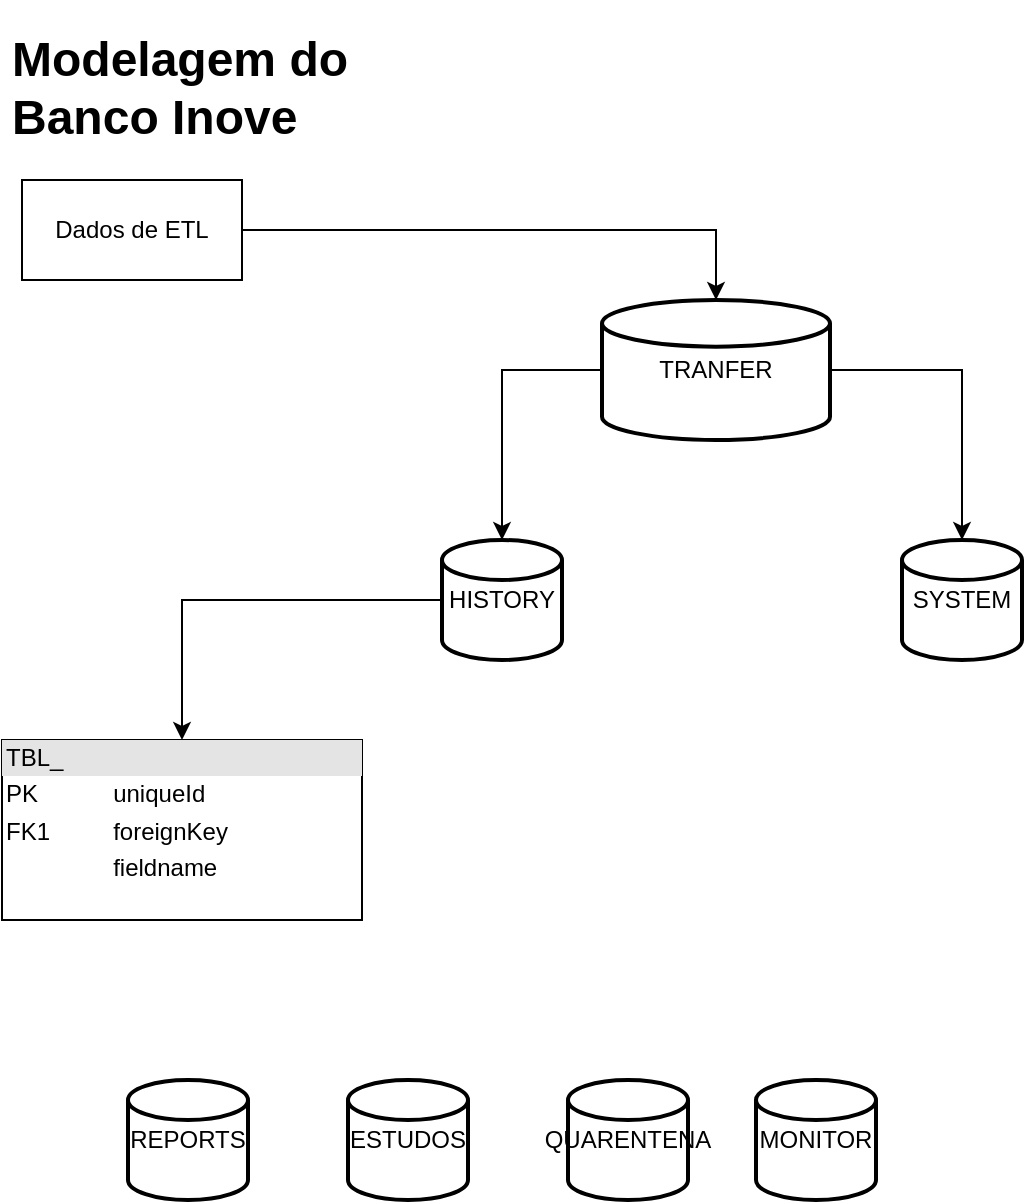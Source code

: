 <mxfile version="21.7.2" type="github">
  <diagram name="Página-1" id="AvWqX7OEKRj5Gv43wvcP">
    <mxGraphModel dx="1434" dy="744" grid="1" gridSize="10" guides="1" tooltips="1" connect="1" arrows="1" fold="1" page="1" pageScale="1" pageWidth="2339" pageHeight="3300" math="0" shadow="0">
      <root>
        <mxCell id="0" />
        <mxCell id="1" parent="0" />
        <mxCell id="WxyH5MpQOxbj5nELfC8p-1" value="&lt;h1&gt;Modelagem do Banco Inove&lt;/h1&gt;" style="text;html=1;strokeColor=none;fillColor=none;spacing=5;spacingTop=-20;whiteSpace=wrap;overflow=hidden;rounded=0;" vertex="1" parent="1">
          <mxGeometry y="10" width="190" height="80" as="geometry" />
        </mxCell>
        <mxCell id="WxyH5MpQOxbj5nELfC8p-2" value="&lt;div style=&quot;box-sizing:border-box;width:100%;background:#e4e4e4;padding:2px;&quot;&gt;TBL_&lt;/div&gt;&lt;table style=&quot;width:100%;font-size:1em;&quot; cellpadding=&quot;2&quot; cellspacing=&quot;0&quot;&gt;&lt;tbody&gt;&lt;tr&gt;&lt;td&gt;PK&lt;/td&gt;&lt;td&gt;uniqueId&lt;/td&gt;&lt;/tr&gt;&lt;tr&gt;&lt;td&gt;FK1&lt;/td&gt;&lt;td&gt;foreignKey&lt;/td&gt;&lt;/tr&gt;&lt;tr&gt;&lt;td&gt;&lt;/td&gt;&lt;td&gt;fieldname&lt;/td&gt;&lt;/tr&gt;&lt;/tbody&gt;&lt;/table&gt;" style="verticalAlign=top;align=left;overflow=fill;html=1;whiteSpace=wrap;" vertex="1" parent="1">
          <mxGeometry y="370" width="180" height="90" as="geometry" />
        </mxCell>
        <mxCell id="WxyH5MpQOxbj5nELfC8p-5" style="edgeStyle=orthogonalEdgeStyle;rounded=0;orthogonalLoop=1;jettySize=auto;html=1;entryX=0.5;entryY=0;entryDx=0;entryDy=0;entryPerimeter=0;" edge="1" parent="1" source="WxyH5MpQOxbj5nELfC8p-3" target="WxyH5MpQOxbj5nELfC8p-4">
          <mxGeometry relative="1" as="geometry" />
        </mxCell>
        <mxCell id="WxyH5MpQOxbj5nELfC8p-3" value="Dados de ETL" style="html=1;whiteSpace=wrap;" vertex="1" parent="1">
          <mxGeometry x="10" y="90" width="110" height="50" as="geometry" />
        </mxCell>
        <mxCell id="WxyH5MpQOxbj5nELfC8p-8" style="edgeStyle=orthogonalEdgeStyle;rounded=0;orthogonalLoop=1;jettySize=auto;html=1;entryX=0.5;entryY=0;entryDx=0;entryDy=0;entryPerimeter=0;" edge="1" parent="1" source="WxyH5MpQOxbj5nELfC8p-4" target="WxyH5MpQOxbj5nELfC8p-6">
          <mxGeometry relative="1" as="geometry" />
        </mxCell>
        <mxCell id="WxyH5MpQOxbj5nELfC8p-9" style="edgeStyle=orthogonalEdgeStyle;rounded=0;orthogonalLoop=1;jettySize=auto;html=1;" edge="1" parent="1" source="WxyH5MpQOxbj5nELfC8p-4" target="WxyH5MpQOxbj5nELfC8p-7">
          <mxGeometry relative="1" as="geometry" />
        </mxCell>
        <mxCell id="WxyH5MpQOxbj5nELfC8p-4" value="TRANFER" style="strokeWidth=2;html=1;shape=mxgraph.flowchart.database;whiteSpace=wrap;" vertex="1" parent="1">
          <mxGeometry x="300" y="150" width="114" height="70" as="geometry" />
        </mxCell>
        <mxCell id="WxyH5MpQOxbj5nELfC8p-15" style="edgeStyle=orthogonalEdgeStyle;rounded=0;orthogonalLoop=1;jettySize=auto;html=1;entryX=0.5;entryY=0;entryDx=0;entryDy=0;" edge="1" parent="1" source="WxyH5MpQOxbj5nELfC8p-6" target="WxyH5MpQOxbj5nELfC8p-2">
          <mxGeometry relative="1" as="geometry" />
        </mxCell>
        <mxCell id="WxyH5MpQOxbj5nELfC8p-6" value="HISTORY" style="strokeWidth=2;html=1;shape=mxgraph.flowchart.database;whiteSpace=wrap;" vertex="1" parent="1">
          <mxGeometry x="220" y="270" width="60" height="60" as="geometry" />
        </mxCell>
        <mxCell id="WxyH5MpQOxbj5nELfC8p-7" value="SYSTEM" style="strokeWidth=2;html=1;shape=mxgraph.flowchart.database;whiteSpace=wrap;" vertex="1" parent="1">
          <mxGeometry x="450" y="270" width="60" height="60" as="geometry" />
        </mxCell>
        <mxCell id="WxyH5MpQOxbj5nELfC8p-10" value="REPORTS" style="strokeWidth=2;html=1;shape=mxgraph.flowchart.database;whiteSpace=wrap;" vertex="1" parent="1">
          <mxGeometry x="63" y="540" width="60" height="60" as="geometry" />
        </mxCell>
        <mxCell id="WxyH5MpQOxbj5nELfC8p-11" value="ESTUDOS" style="strokeWidth=2;html=1;shape=mxgraph.flowchart.database;whiteSpace=wrap;" vertex="1" parent="1">
          <mxGeometry x="173" y="540" width="60" height="60" as="geometry" />
        </mxCell>
        <mxCell id="WxyH5MpQOxbj5nELfC8p-12" value="QUARENTENA" style="strokeWidth=2;html=1;shape=mxgraph.flowchart.database;whiteSpace=wrap;" vertex="1" parent="1">
          <mxGeometry x="283" y="540" width="60" height="60" as="geometry" />
        </mxCell>
        <mxCell id="WxyH5MpQOxbj5nELfC8p-13" value="MONITOR" style="strokeWidth=2;html=1;shape=mxgraph.flowchart.database;whiteSpace=wrap;" vertex="1" parent="1">
          <mxGeometry x="377" y="540" width="60" height="60" as="geometry" />
        </mxCell>
      </root>
    </mxGraphModel>
  </diagram>
</mxfile>

